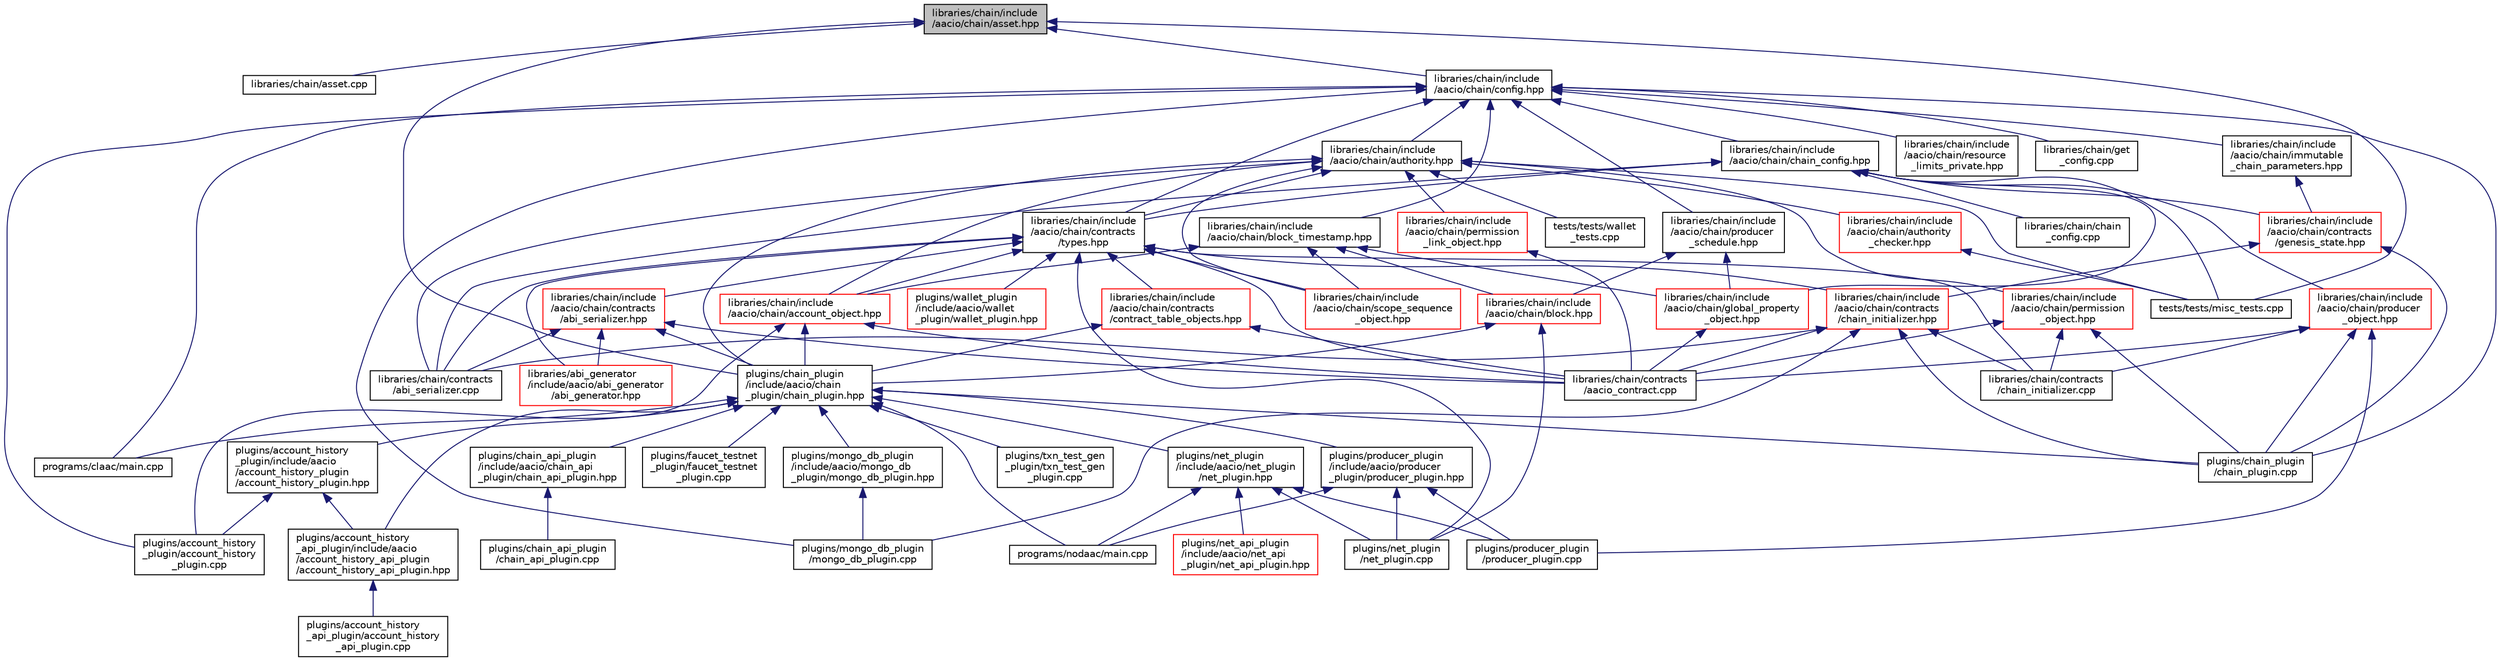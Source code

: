 digraph "libraries/chain/include/aacio/chain/asset.hpp"
{
  edge [fontname="Helvetica",fontsize="10",labelfontname="Helvetica",labelfontsize="10"];
  node [fontname="Helvetica",fontsize="10",shape=record];
  Node121 [label="libraries/chain/include\l/aacio/chain/asset.hpp",height=0.2,width=0.4,color="black", fillcolor="grey75", style="filled", fontcolor="black"];
  Node121 -> Node122 [dir="back",color="midnightblue",fontsize="10",style="solid"];
  Node122 [label="libraries/chain/asset.cpp",height=0.2,width=0.4,color="black", fillcolor="white", style="filled",URL="$asset_8cpp.html"];
  Node121 -> Node123 [dir="back",color="midnightblue",fontsize="10",style="solid"];
  Node123 [label="libraries/chain/include\l/aacio/chain/config.hpp",height=0.2,width=0.4,color="black", fillcolor="white", style="filled",URL="$libraries_2chain_2include_2aacio_2chain_2config_8hpp.html"];
  Node123 -> Node124 [dir="back",color="midnightblue",fontsize="10",style="solid"];
  Node124 [label="libraries/chain/get\l_config.cpp",height=0.2,width=0.4,color="black", fillcolor="white", style="filled",URL="$get__config_8cpp.html"];
  Node123 -> Node125 [dir="back",color="midnightblue",fontsize="10",style="solid"];
  Node125 [label="libraries/chain/include\l/aacio/chain/authority.hpp",height=0.2,width=0.4,color="black", fillcolor="white", style="filled",URL="$authority_8hpp.html"];
  Node125 -> Node126 [dir="back",color="midnightblue",fontsize="10",style="solid"];
  Node126 [label="libraries/chain/contracts\l/abi_serializer.cpp",height=0.2,width=0.4,color="black", fillcolor="white", style="filled",URL="$abi__serializer_8cpp.html"];
  Node125 -> Node127 [dir="back",color="midnightblue",fontsize="10",style="solid"];
  Node127 [label="libraries/chain/include\l/aacio/chain/account_object.hpp",height=0.2,width=0.4,color="red", fillcolor="white", style="filled",URL="$account__object_8hpp.html"];
  Node127 -> Node128 [dir="back",color="midnightblue",fontsize="10",style="solid"];
  Node128 [label="libraries/chain/contracts\l/aacio_contract.cpp",height=0.2,width=0.4,color="black", fillcolor="white", style="filled",URL="$aacio__contract_8cpp.html"];
  Node127 -> Node143 [dir="back",color="midnightblue",fontsize="10",style="solid"];
  Node143 [label="plugins/account_history\l_plugin/account_history\l_plugin.cpp",height=0.2,width=0.4,color="black", fillcolor="white", style="filled",URL="$account__history__plugin_8cpp.html"];
  Node127 -> Node146 [dir="back",color="midnightblue",fontsize="10",style="solid"];
  Node146 [label="plugins/chain_plugin\l/include/aacio/chain\l_plugin/chain_plugin.hpp",height=0.2,width=0.4,color="black", fillcolor="white", style="filled",URL="$chain__plugin_8hpp.html"];
  Node146 -> Node147 [dir="back",color="midnightblue",fontsize="10",style="solid"];
  Node147 [label="plugins/account_history\l_api_plugin/include/aacio\l/account_history_api_plugin\l/account_history_api_plugin.hpp",height=0.2,width=0.4,color="black", fillcolor="white", style="filled",URL="$account__history__api__plugin_8hpp.html"];
  Node147 -> Node142 [dir="back",color="midnightblue",fontsize="10",style="solid"];
  Node142 [label="plugins/account_history\l_api_plugin/account_history\l_api_plugin.cpp",height=0.2,width=0.4,color="black", fillcolor="white", style="filled",URL="$account__history__api__plugin_8cpp.html"];
  Node146 -> Node148 [dir="back",color="midnightblue",fontsize="10",style="solid"];
  Node148 [label="plugins/account_history\l_plugin/include/aacio\l/account_history_plugin\l/account_history_plugin.hpp",height=0.2,width=0.4,color="black", fillcolor="white", style="filled",URL="$account__history__plugin_8hpp.html"];
  Node148 -> Node147 [dir="back",color="midnightblue",fontsize="10",style="solid"];
  Node148 -> Node143 [dir="back",color="midnightblue",fontsize="10",style="solid"];
  Node146 -> Node144 [dir="back",color="midnightblue",fontsize="10",style="solid"];
  Node144 [label="plugins/chain_api_plugin\l/include/aacio/chain_api\l_plugin/chain_api_plugin.hpp",height=0.2,width=0.4,color="black", fillcolor="white", style="filled",URL="$chain__api__plugin_8hpp.html"];
  Node144 -> Node145 [dir="back",color="midnightblue",fontsize="10",style="solid"];
  Node145 [label="plugins/chain_api_plugin\l/chain_api_plugin.cpp",height=0.2,width=0.4,color="black", fillcolor="white", style="filled",URL="$chain__api__plugin_8cpp.html"];
  Node146 -> Node133 [dir="back",color="midnightblue",fontsize="10",style="solid"];
  Node133 [label="plugins/chain_plugin\l/chain_plugin.cpp",height=0.2,width=0.4,color="black", fillcolor="white", style="filled",URL="$chain__plugin_8cpp.html"];
  Node146 -> Node149 [dir="back",color="midnightblue",fontsize="10",style="solid"];
  Node149 [label="plugins/faucet_testnet\l_plugin/faucet_testnet\l_plugin.cpp",height=0.2,width=0.4,color="black", fillcolor="white", style="filled",URL="$faucet__testnet__plugin_8cpp.html"];
  Node146 -> Node150 [dir="back",color="midnightblue",fontsize="10",style="solid"];
  Node150 [label="plugins/mongo_db_plugin\l/include/aacio/mongo_db\l_plugin/mongo_db_plugin.hpp",height=0.2,width=0.4,color="black", fillcolor="white", style="filled",URL="$mongo__db__plugin_8hpp.html"];
  Node150 -> Node134 [dir="back",color="midnightblue",fontsize="10",style="solid"];
  Node134 [label="plugins/mongo_db_plugin\l/mongo_db_plugin.cpp",height=0.2,width=0.4,color="black", fillcolor="white", style="filled",URL="$mongo__db__plugin_8cpp.html"];
  Node146 -> Node151 [dir="back",color="midnightblue",fontsize="10",style="solid"];
  Node151 [label="plugins/net_plugin\l/include/aacio/net_plugin\l/net_plugin.hpp",height=0.2,width=0.4,color="black", fillcolor="white", style="filled",URL="$net__plugin_8hpp.html"];
  Node151 -> Node152 [dir="back",color="midnightblue",fontsize="10",style="solid"];
  Node152 [label="plugins/net_api_plugin\l/include/aacio/net_api\l_plugin/net_api_plugin.hpp",height=0.2,width=0.4,color="red", fillcolor="white", style="filled",URL="$net__api__plugin_8hpp.html"];
  Node151 -> Node154 [dir="back",color="midnightblue",fontsize="10",style="solid"];
  Node154 [label="plugins/net_plugin\l/net_plugin.cpp",height=0.2,width=0.4,color="black", fillcolor="white", style="filled",URL="$net__plugin_8cpp.html"];
  Node151 -> Node155 [dir="back",color="midnightblue",fontsize="10",style="solid"];
  Node155 [label="plugins/producer_plugin\l/producer_plugin.cpp",height=0.2,width=0.4,color="black", fillcolor="white", style="filled",URL="$producer__plugin_8cpp.html"];
  Node151 -> Node156 [dir="back",color="midnightblue",fontsize="10",style="solid"];
  Node156 [label="programs/nodaac/main.cpp",height=0.2,width=0.4,color="black", fillcolor="white", style="filled",URL="$programs_2nodaac_2main_8cpp.html"];
  Node146 -> Node157 [dir="back",color="midnightblue",fontsize="10",style="solid"];
  Node157 [label="plugins/producer_plugin\l/include/aacio/producer\l_plugin/producer_plugin.hpp",height=0.2,width=0.4,color="black", fillcolor="white", style="filled",URL="$producer__plugin_8hpp.html"];
  Node157 -> Node154 [dir="back",color="midnightblue",fontsize="10",style="solid"];
  Node157 -> Node155 [dir="back",color="midnightblue",fontsize="10",style="solid"];
  Node157 -> Node156 [dir="back",color="midnightblue",fontsize="10",style="solid"];
  Node146 -> Node158 [dir="back",color="midnightblue",fontsize="10",style="solid"];
  Node158 [label="plugins/txn_test_gen\l_plugin/txn_test_gen\l_plugin.cpp",height=0.2,width=0.4,color="black", fillcolor="white", style="filled",URL="$txn__test__gen__plugin_8cpp.html"];
  Node146 -> Node159 [dir="back",color="midnightblue",fontsize="10",style="solid"];
  Node159 [label="programs/claac/main.cpp",height=0.2,width=0.4,color="black", fillcolor="white", style="filled",URL="$programs_2claac_2main_8cpp.html"];
  Node146 -> Node156 [dir="back",color="midnightblue",fontsize="10",style="solid"];
  Node125 -> Node160 [dir="back",color="midnightblue",fontsize="10",style="solid"];
  Node160 [label="libraries/chain/include\l/aacio/chain/authority\l_checker.hpp",height=0.2,width=0.4,color="red", fillcolor="white", style="filled",URL="$authority__checker_8hpp.html"];
  Node160 -> Node140 [dir="back",color="midnightblue",fontsize="10",style="solid"];
  Node140 [label="tests/tests/misc_tests.cpp",height=0.2,width=0.4,color="black", fillcolor="white", style="filled",URL="$misc__tests_8cpp.html"];
  Node125 -> Node161 [dir="back",color="midnightblue",fontsize="10",style="solid"];
  Node161 [label="libraries/chain/include\l/aacio/chain/contracts\l/types.hpp",height=0.2,width=0.4,color="black", fillcolor="white", style="filled",URL="$libraries_2chain_2include_2aacio_2chain_2contracts_2types_8hpp_source.html"];
  Node161 -> Node162 [dir="back",color="midnightblue",fontsize="10",style="solid"];
  Node162 [label="libraries/abi_generator\l/include/aacio/abi_generator\l/abi_generator.hpp",height=0.2,width=0.4,color="red", fillcolor="white", style="filled",URL="$abi__generator_8hpp_source.html"];
  Node161 -> Node128 [dir="back",color="midnightblue",fontsize="10",style="solid"];
  Node161 -> Node126 [dir="back",color="midnightblue",fontsize="10",style="solid"];
  Node161 -> Node132 [dir="back",color="midnightblue",fontsize="10",style="solid"];
  Node132 [label="libraries/chain/contracts\l/chain_initializer.cpp",height=0.2,width=0.4,color="black", fillcolor="white", style="filled",URL="$chain__initializer_8cpp.html"];
  Node161 -> Node127 [dir="back",color="midnightblue",fontsize="10",style="solid"];
  Node161 -> Node163 [dir="back",color="midnightblue",fontsize="10",style="solid"];
  Node163 [label="libraries/chain/include\l/aacio/chain/contracts\l/abi_serializer.hpp",height=0.2,width=0.4,color="red", fillcolor="white", style="filled",URL="$abi__serializer_8hpp.html"];
  Node163 -> Node162 [dir="back",color="midnightblue",fontsize="10",style="solid"];
  Node163 -> Node128 [dir="back",color="midnightblue",fontsize="10",style="solid"];
  Node163 -> Node126 [dir="back",color="midnightblue",fontsize="10",style="solid"];
  Node163 -> Node146 [dir="back",color="midnightblue",fontsize="10",style="solid"];
  Node161 -> Node131 [dir="back",color="midnightblue",fontsize="10",style="solid"];
  Node131 [label="libraries/chain/include\l/aacio/chain/contracts\l/chain_initializer.hpp",height=0.2,width=0.4,color="red", fillcolor="white", style="filled",URL="$chain__initializer_8hpp.html"];
  Node131 -> Node128 [dir="back",color="midnightblue",fontsize="10",style="solid"];
  Node131 -> Node126 [dir="back",color="midnightblue",fontsize="10",style="solid"];
  Node131 -> Node132 [dir="back",color="midnightblue",fontsize="10",style="solid"];
  Node131 -> Node133 [dir="back",color="midnightblue",fontsize="10",style="solid"];
  Node131 -> Node134 [dir="back",color="midnightblue",fontsize="10",style="solid"];
  Node161 -> Node164 [dir="back",color="midnightblue",fontsize="10",style="solid"];
  Node164 [label="libraries/chain/include\l/aacio/chain/contracts\l/contract_table_objects.hpp",height=0.2,width=0.4,color="red", fillcolor="white", style="filled",URL="$contract__table__objects_8hpp.html"];
  Node164 -> Node128 [dir="back",color="midnightblue",fontsize="10",style="solid"];
  Node164 -> Node146 [dir="back",color="midnightblue",fontsize="10",style="solid"];
  Node161 -> Node167 [dir="back",color="midnightblue",fontsize="10",style="solid"];
  Node167 [label="libraries/chain/include\l/aacio/chain/scope_sequence\l_object.hpp",height=0.2,width=0.4,color="red", fillcolor="white", style="filled",URL="$scope__sequence__object_8hpp.html"];
  Node161 -> Node154 [dir="back",color="midnightblue",fontsize="10",style="solid"];
  Node161 -> Node168 [dir="back",color="midnightblue",fontsize="10",style="solid"];
  Node168 [label="plugins/wallet_plugin\l/include/aacio/wallet\l_plugin/wallet_plugin.hpp",height=0.2,width=0.4,color="red", fillcolor="white", style="filled",URL="$wallet__plugin_8hpp.html"];
  Node125 -> Node173 [dir="back",color="midnightblue",fontsize="10",style="solid"];
  Node173 [label="libraries/chain/include\l/aacio/chain/permission\l_link_object.hpp",height=0.2,width=0.4,color="red", fillcolor="white", style="filled",URL="$permission__link__object_8hpp.html"];
  Node173 -> Node128 [dir="back",color="midnightblue",fontsize="10",style="solid"];
  Node125 -> Node174 [dir="back",color="midnightblue",fontsize="10",style="solid"];
  Node174 [label="libraries/chain/include\l/aacio/chain/permission\l_object.hpp",height=0.2,width=0.4,color="red", fillcolor="white", style="filled",URL="$permission__object_8hpp.html"];
  Node174 -> Node128 [dir="back",color="midnightblue",fontsize="10",style="solid"];
  Node174 -> Node132 [dir="back",color="midnightblue",fontsize="10",style="solid"];
  Node174 -> Node133 [dir="back",color="midnightblue",fontsize="10",style="solid"];
  Node125 -> Node167 [dir="back",color="midnightblue",fontsize="10",style="solid"];
  Node125 -> Node146 [dir="back",color="midnightblue",fontsize="10",style="solid"];
  Node125 -> Node140 [dir="back",color="midnightblue",fontsize="10",style="solid"];
  Node125 -> Node176 [dir="back",color="midnightblue",fontsize="10",style="solid"];
  Node176 [label="tests/tests/wallet\l_tests.cpp",height=0.2,width=0.4,color="black", fillcolor="white", style="filled",URL="$wallet__tests_8cpp.html"];
  Node123 -> Node177 [dir="back",color="midnightblue",fontsize="10",style="solid"];
  Node177 [label="libraries/chain/include\l/aacio/chain/block_timestamp.hpp",height=0.2,width=0.4,color="black", fillcolor="white", style="filled",URL="$block__timestamp_8hpp_source.html"];
  Node177 -> Node127 [dir="back",color="midnightblue",fontsize="10",style="solid"];
  Node177 -> Node178 [dir="back",color="midnightblue",fontsize="10",style="solid"];
  Node178 [label="libraries/chain/include\l/aacio/chain/block.hpp",height=0.2,width=0.4,color="red", fillcolor="white", style="filled",URL="$block_8hpp.html"];
  Node178 -> Node146 [dir="back",color="midnightblue",fontsize="10",style="solid"];
  Node178 -> Node154 [dir="back",color="midnightblue",fontsize="10",style="solid"];
  Node177 -> Node201 [dir="back",color="midnightblue",fontsize="10",style="solid"];
  Node201 [label="libraries/chain/include\l/aacio/chain/global_property\l_object.hpp",height=0.2,width=0.4,color="red", fillcolor="white", style="filled",URL="$global__property__object_8hpp.html"];
  Node201 -> Node128 [dir="back",color="midnightblue",fontsize="10",style="solid"];
  Node177 -> Node167 [dir="back",color="midnightblue",fontsize="10",style="solid"];
  Node123 -> Node202 [dir="back",color="midnightblue",fontsize="10",style="solid"];
  Node202 [label="libraries/chain/include\l/aacio/chain/chain_config.hpp",height=0.2,width=0.4,color="black", fillcolor="white", style="filled",URL="$chain__config_8hpp.html"];
  Node202 -> Node203 [dir="back",color="midnightblue",fontsize="10",style="solid"];
  Node203 [label="libraries/chain/chain\l_config.cpp",height=0.2,width=0.4,color="black", fillcolor="white", style="filled",URL="$chain__config_8cpp.html"];
  Node202 -> Node126 [dir="back",color="midnightblue",fontsize="10",style="solid"];
  Node202 -> Node204 [dir="back",color="midnightblue",fontsize="10",style="solid"];
  Node204 [label="libraries/chain/include\l/aacio/chain/contracts\l/genesis_state.hpp",height=0.2,width=0.4,color="red", fillcolor="white", style="filled",URL="$genesis__state_8hpp.html"];
  Node204 -> Node131 [dir="back",color="midnightblue",fontsize="10",style="solid"];
  Node204 -> Node133 [dir="back",color="midnightblue",fontsize="10",style="solid"];
  Node202 -> Node161 [dir="back",color="midnightblue",fontsize="10",style="solid"];
  Node202 -> Node201 [dir="back",color="midnightblue",fontsize="10",style="solid"];
  Node202 -> Node207 [dir="back",color="midnightblue",fontsize="10",style="solid"];
  Node207 [label="libraries/chain/include\l/aacio/chain/producer\l_object.hpp",height=0.2,width=0.4,color="red", fillcolor="white", style="filled",URL="$producer__object_8hpp.html"];
  Node207 -> Node128 [dir="back",color="midnightblue",fontsize="10",style="solid"];
  Node207 -> Node132 [dir="back",color="midnightblue",fontsize="10",style="solid"];
  Node207 -> Node133 [dir="back",color="midnightblue",fontsize="10",style="solid"];
  Node207 -> Node155 [dir="back",color="midnightblue",fontsize="10",style="solid"];
  Node202 -> Node140 [dir="back",color="midnightblue",fontsize="10",style="solid"];
  Node123 -> Node161 [dir="back",color="midnightblue",fontsize="10",style="solid"];
  Node123 -> Node208 [dir="back",color="midnightblue",fontsize="10",style="solid"];
  Node208 [label="libraries/chain/include\l/aacio/chain/immutable\l_chain_parameters.hpp",height=0.2,width=0.4,color="black", fillcolor="white", style="filled",URL="$immutable__chain__parameters_8hpp.html"];
  Node208 -> Node204 [dir="back",color="midnightblue",fontsize="10",style="solid"];
  Node123 -> Node209 [dir="back",color="midnightblue",fontsize="10",style="solid"];
  Node209 [label="libraries/chain/include\l/aacio/chain/producer\l_schedule.hpp",height=0.2,width=0.4,color="black", fillcolor="white", style="filled",URL="$libraries_2chain_2include_2aacio_2chain_2producer__schedule_8hpp_source.html"];
  Node209 -> Node178 [dir="back",color="midnightblue",fontsize="10",style="solid"];
  Node209 -> Node201 [dir="back",color="midnightblue",fontsize="10",style="solid"];
  Node123 -> Node210 [dir="back",color="midnightblue",fontsize="10",style="solid"];
  Node210 [label="libraries/chain/include\l/aacio/chain/resource\l_limits_private.hpp",height=0.2,width=0.4,color="black", fillcolor="white", style="filled",URL="$resource__limits__private_8hpp_source.html"];
  Node123 -> Node143 [dir="back",color="midnightblue",fontsize="10",style="solid"];
  Node123 -> Node133 [dir="back",color="midnightblue",fontsize="10",style="solid"];
  Node123 -> Node134 [dir="back",color="midnightblue",fontsize="10",style="solid"];
  Node123 -> Node159 [dir="back",color="midnightblue",fontsize="10",style="solid"];
  Node121 -> Node146 [dir="back",color="midnightblue",fontsize="10",style="solid"];
  Node121 -> Node140 [dir="back",color="midnightblue",fontsize="10",style="solid"];
}
